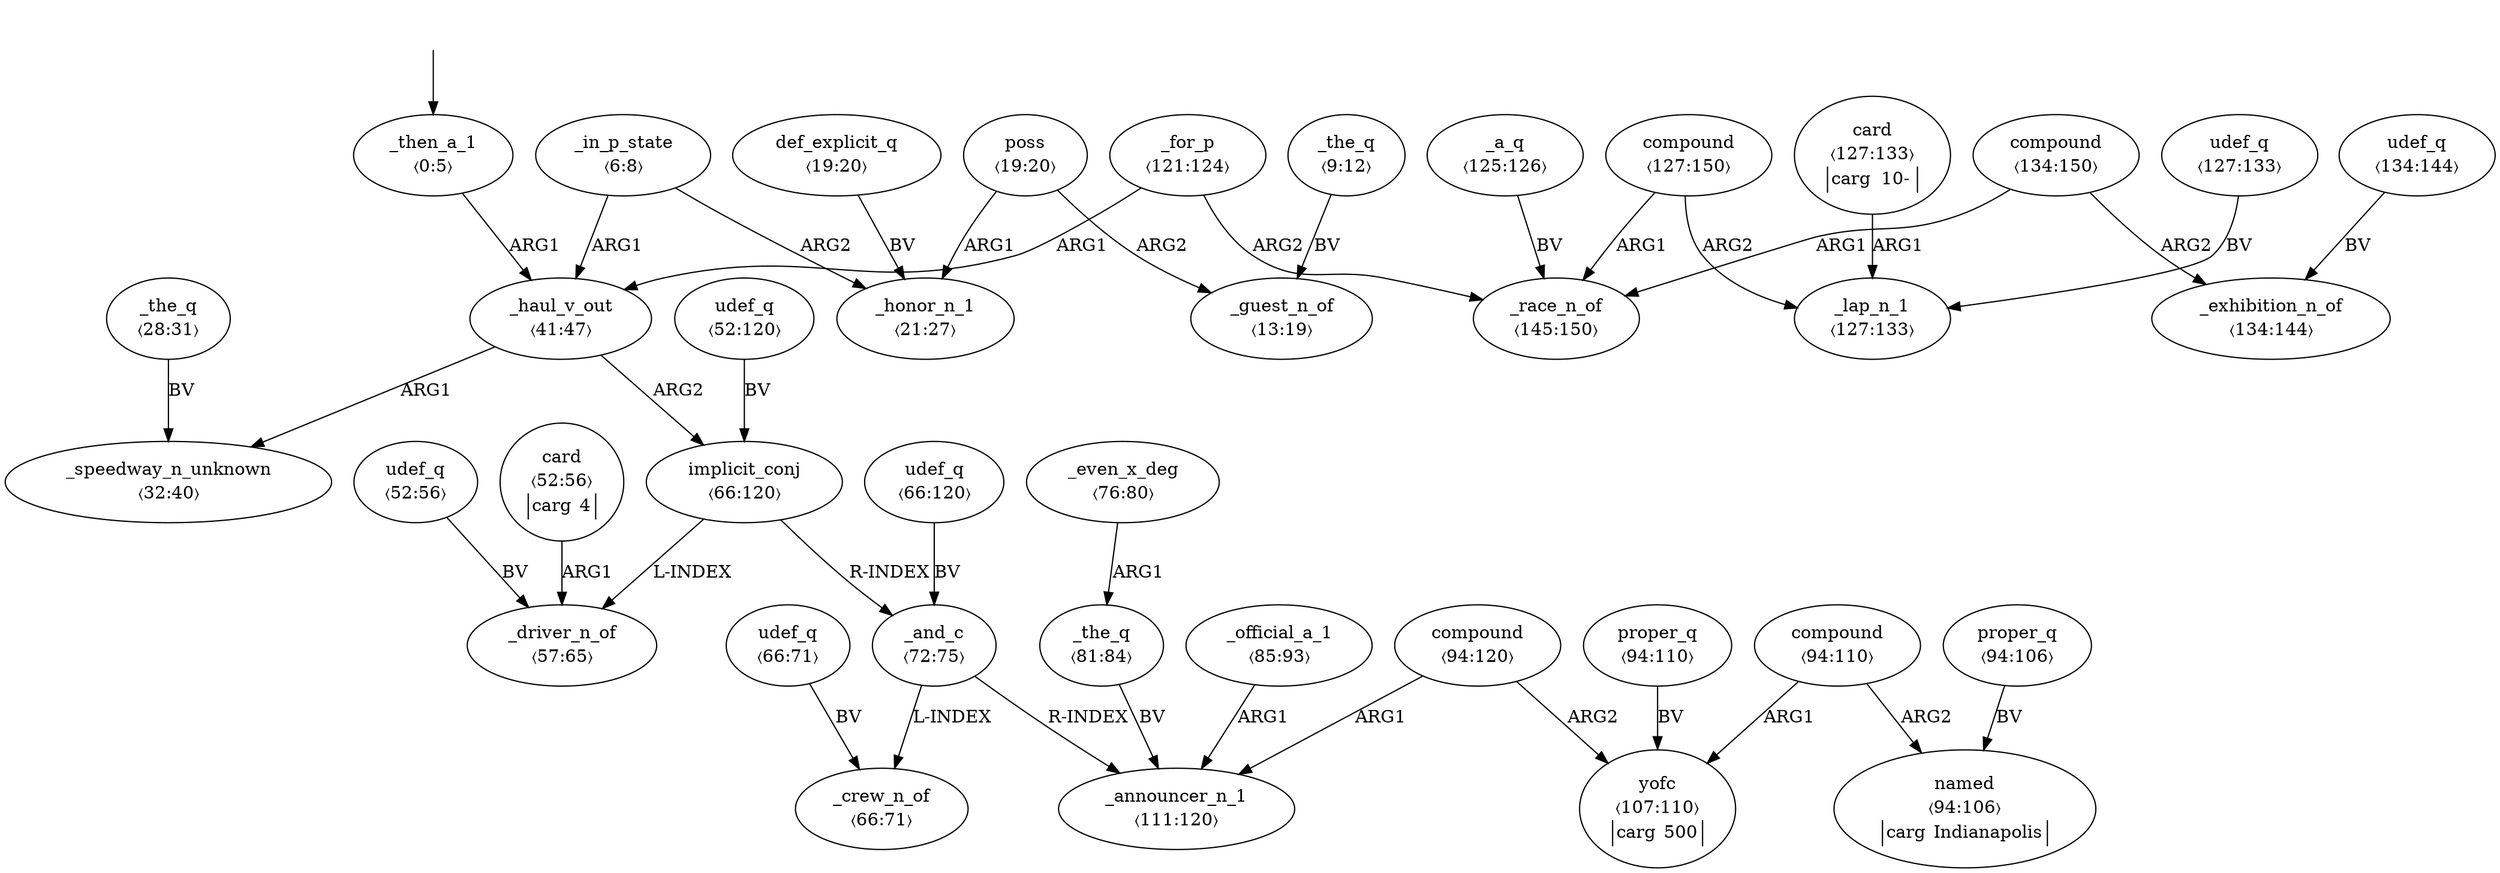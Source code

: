 digraph "20010012" {
  top [ style=invis ];
  top -> 0;
  0 [ label=<<table align="center" border="0" cellspacing="0"><tr><td colspan="2">_then_a_1</td></tr><tr><td colspan="2">〈0:5〉</td></tr></table>> ];
  1 [ label=<<table align="center" border="0" cellspacing="0"><tr><td colspan="2">_in_p_state</td></tr><tr><td colspan="2">〈6:8〉</td></tr></table>> ];
  2 [ label=<<table align="center" border="0" cellspacing="0"><tr><td colspan="2">_the_q</td></tr><tr><td colspan="2">〈9:12〉</td></tr></table>> ];
  3 [ label=<<table align="center" border="0" cellspacing="0"><tr><td colspan="2">_guest_n_of</td></tr><tr><td colspan="2">〈13:19〉</td></tr></table>> ];
  4 [ label=<<table align="center" border="0" cellspacing="0"><tr><td colspan="2">def_explicit_q</td></tr><tr><td colspan="2">〈19:20〉</td></tr></table>> ];
  5 [ label=<<table align="center" border="0" cellspacing="0"><tr><td colspan="2">poss</td></tr><tr><td colspan="2">〈19:20〉</td></tr></table>> ];
  6 [ label=<<table align="center" border="0" cellspacing="0"><tr><td colspan="2">_honor_n_1</td></tr><tr><td colspan="2">〈21:27〉</td></tr></table>> ];
  7 [ label=<<table align="center" border="0" cellspacing="0"><tr><td colspan="2">_the_q</td></tr><tr><td colspan="2">〈28:31〉</td></tr></table>> ];
  8 [ label=<<table align="center" border="0" cellspacing="0"><tr><td colspan="2">_speedway_n_unknown</td></tr><tr><td colspan="2">〈32:40〉</td></tr></table>> ];
  9 [ label=<<table align="center" border="0" cellspacing="0"><tr><td colspan="2">_haul_v_out</td></tr><tr><td colspan="2">〈41:47〉</td></tr></table>> ];
  10 [ label=<<table align="center" border="0" cellspacing="0"><tr><td colspan="2">udef_q</td></tr><tr><td colspan="2">〈52:120〉</td></tr></table>> ];
  11 [ label=<<table align="center" border="0" cellspacing="0"><tr><td colspan="2">udef_q</td></tr><tr><td colspan="2">〈52:56〉</td></tr></table>> ];
  12 [ label=<<table align="center" border="0" cellspacing="0"><tr><td colspan="2">card</td></tr><tr><td colspan="2">〈52:56〉</td></tr><tr><td sides="l" border="1" align="left">carg</td><td sides="r" border="1" align="left">4</td></tr></table>> ];
  13 [ label=<<table align="center" border="0" cellspacing="0"><tr><td colspan="2">_driver_n_of</td></tr><tr><td colspan="2">〈57:65〉</td></tr></table>> ];
  14 [ label=<<table align="center" border="0" cellspacing="0"><tr><td colspan="2">udef_q</td></tr><tr><td colspan="2">〈66:120〉</td></tr></table>> ];
  15 [ label=<<table align="center" border="0" cellspacing="0"><tr><td colspan="2">implicit_conj</td></tr><tr><td colspan="2">〈66:120〉</td></tr></table>> ];
  16 [ label=<<table align="center" border="0" cellspacing="0"><tr><td colspan="2">udef_q</td></tr><tr><td colspan="2">〈66:71〉</td></tr></table>> ];
  17 [ label=<<table align="center" border="0" cellspacing="0"><tr><td colspan="2">_crew_n_of</td></tr><tr><td colspan="2">〈66:71〉</td></tr></table>> ];
  18 [ label=<<table align="center" border="0" cellspacing="0"><tr><td colspan="2">_and_c</td></tr><tr><td colspan="2">〈72:75〉</td></tr></table>> ];
  19 [ label=<<table align="center" border="0" cellspacing="0"><tr><td colspan="2">_even_x_deg</td></tr><tr><td colspan="2">〈76:80〉</td></tr></table>> ];
  20 [ label=<<table align="center" border="0" cellspacing="0"><tr><td colspan="2">_the_q</td></tr><tr><td colspan="2">〈81:84〉</td></tr></table>> ];
  21 [ label=<<table align="center" border="0" cellspacing="0"><tr><td colspan="2">_official_a_1</td></tr><tr><td colspan="2">〈85:93〉</td></tr></table>> ];
  22 [ label=<<table align="center" border="0" cellspacing="0"><tr><td colspan="2">compound</td></tr><tr><td colspan="2">〈94:120〉</td></tr></table>> ];
  23 [ label=<<table align="center" border="0" cellspacing="0"><tr><td colspan="2">proper_q</td></tr><tr><td colspan="2">〈94:110〉</td></tr></table>> ];
  24 [ label=<<table align="center" border="0" cellspacing="0"><tr><td colspan="2">compound</td></tr><tr><td colspan="2">〈94:110〉</td></tr></table>> ];
  25 [ label=<<table align="center" border="0" cellspacing="0"><tr><td colspan="2">proper_q</td></tr><tr><td colspan="2">〈94:106〉</td></tr></table>> ];
  26 [ label=<<table align="center" border="0" cellspacing="0"><tr><td colspan="2">named</td></tr><tr><td colspan="2">〈94:106〉</td></tr><tr><td sides="l" border="1" align="left">carg</td><td sides="r" border="1" align="left">Indianapolis</td></tr></table>> ];
  27 [ label=<<table align="center" border="0" cellspacing="0"><tr><td colspan="2">yofc</td></tr><tr><td colspan="2">〈107:110〉</td></tr><tr><td sides="l" border="1" align="left">carg</td><td sides="r" border="1" align="left">500</td></tr></table>> ];
  28 [ label=<<table align="center" border="0" cellspacing="0"><tr><td colspan="2">_announcer_n_1</td></tr><tr><td colspan="2">〈111:120〉</td></tr></table>> ];
  29 [ label=<<table align="center" border="0" cellspacing="0"><tr><td colspan="2">_for_p</td></tr><tr><td colspan="2">〈121:124〉</td></tr></table>> ];
  30 [ label=<<table align="center" border="0" cellspacing="0"><tr><td colspan="2">_a_q</td></tr><tr><td colspan="2">〈125:126〉</td></tr></table>> ];
  31 [ label=<<table align="center" border="0" cellspacing="0"><tr><td colspan="2">compound</td></tr><tr><td colspan="2">〈127:150〉</td></tr></table>> ];
  32 [ label=<<table align="center" border="0" cellspacing="0"><tr><td colspan="2">udef_q</td></tr><tr><td colspan="2">〈127:133〉</td></tr></table>> ];
  33 [ label=<<table align="center" border="0" cellspacing="0"><tr><td colspan="2">card</td></tr><tr><td colspan="2">〈127:133〉</td></tr><tr><td sides="l" border="1" align="left">carg</td><td sides="r" border="1" align="left">10-</td></tr></table>> ];
  34 [ label=<<table align="center" border="0" cellspacing="0"><tr><td colspan="2">_lap_n_1</td></tr><tr><td colspan="2">〈127:133〉</td></tr></table>> ];
  35 [ label=<<table align="center" border="0" cellspacing="0"><tr><td colspan="2">compound</td></tr><tr><td colspan="2">〈134:150〉</td></tr></table>> ];
  36 [ label=<<table align="center" border="0" cellspacing="0"><tr><td colspan="2">udef_q</td></tr><tr><td colspan="2">〈134:144〉</td></tr></table>> ];
  37 [ label=<<table align="center" border="0" cellspacing="0"><tr><td colspan="2">_exhibition_n_of</td></tr><tr><td colspan="2">〈134:144〉</td></tr></table>> ];
  38 [ label=<<table align="center" border="0" cellspacing="0"><tr><td colspan="2">_race_n_of</td></tr><tr><td colspan="2">〈145:150〉</td></tr></table>> ];
  2 -> 3 [ label="BV" ];
  7 -> 8 [ label="BV" ];
  14 -> 18 [ label="BV" ];
  16 -> 17 [ label="BV" ];
  0 -> 9 [ label="ARG1" ];
  12 -> 13 [ label="ARG1" ];
  29 -> 38 [ label="ARG2" ];
  31 -> 38 [ label="ARG1" ];
  25 -> 26 [ label="BV" ];
  1 -> 6 [ label="ARG2" ];
  24 -> 26 [ label="ARG2" ];
  15 -> 13 [ label="L-INDEX" ];
  10 -> 15 [ label="BV" ];
  19 -> 20 [ label="ARG1" ];
  9 -> 15 [ label="ARG2" ];
  9 -> 8 [ label="ARG1" ];
  32 -> 34 [ label="BV" ];
  35 -> 37 [ label="ARG2" ];
  11 -> 13 [ label="BV" ];
  20 -> 28 [ label="BV" ];
  36 -> 37 [ label="BV" ];
  22 -> 27 [ label="ARG2" ];
  5 -> 6 [ label="ARG1" ];
  15 -> 18 [ label="R-INDEX" ];
  30 -> 38 [ label="BV" ];
  31 -> 34 [ label="ARG2" ];
  18 -> 28 [ label="R-INDEX" ];
  21 -> 28 [ label="ARG1" ];
  35 -> 38 [ label="ARG1" ];
  24 -> 27 [ label="ARG1" ];
  1 -> 9 [ label="ARG1" ];
  18 -> 17 [ label="L-INDEX" ];
  4 -> 6 [ label="BV" ];
  23 -> 27 [ label="BV" ];
  29 -> 9 [ label="ARG1" ];
  33 -> 34 [ label="ARG1" ];
  5 -> 3 [ label="ARG2" ];
  22 -> 28 [ label="ARG1" ];
}

